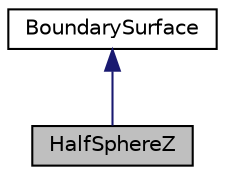 digraph "HalfSphereZ"
{
 // INTERACTIVE_SVG=YES
  edge [fontname="Helvetica",fontsize="10",labelfontname="Helvetica",labelfontsize="10"];
  node [fontname="Helvetica",fontsize="10",shape=record];
  Node0 [label="HalfSphereZ",height=0.2,width=0.4,color="black", fillcolor="grey75", style="filled", fontcolor="black"];
  Node1 -> Node0 [dir="back",color="midnightblue",fontsize="10",style="solid",fontname="Helvetica"];
  Node1 [label="BoundarySurface",height=0.2,width=0.4,color="black", fillcolor="white", style="filled",URL="$classBoundarySurface.html",tooltip="A boundary shape that holds BoundaryElements. "];
}

